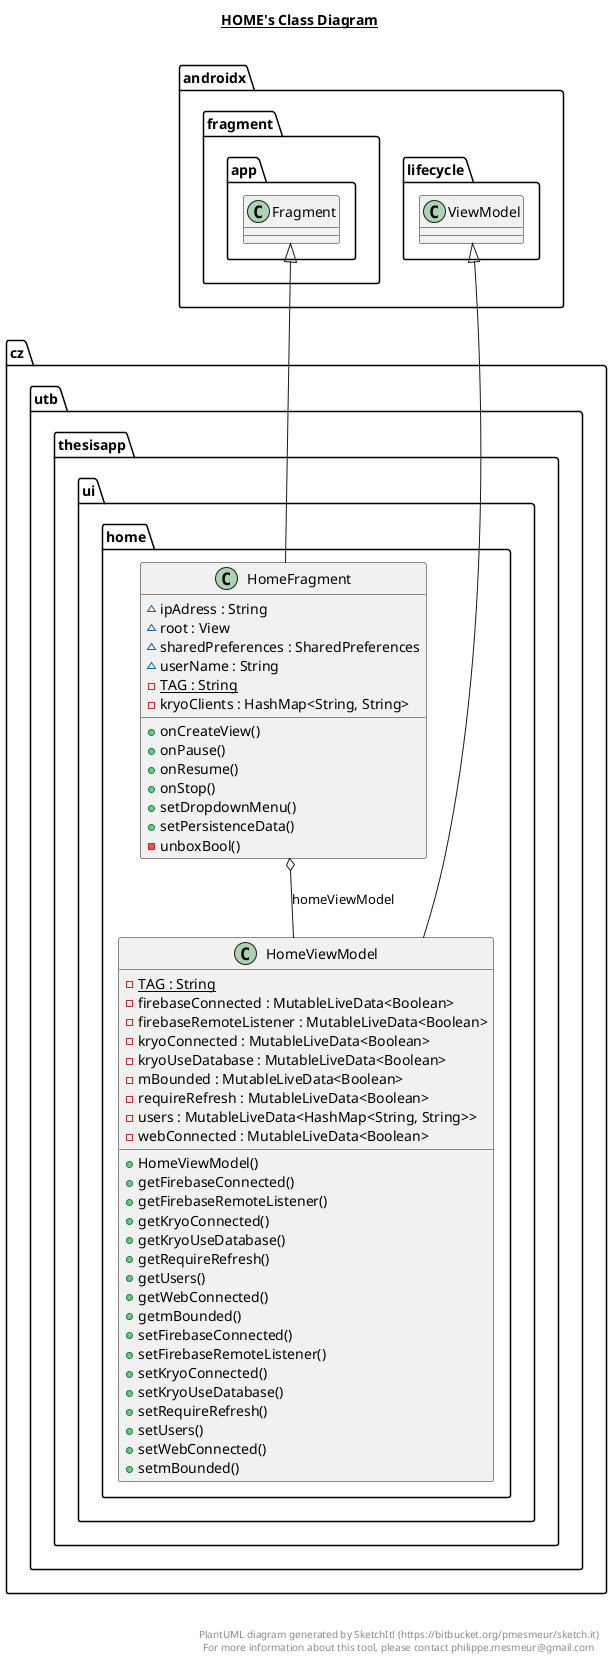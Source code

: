 @startuml

title __HOME's Class Diagram__\n

  namespace cz.utb.thesisapp {
    namespace ui.home {
      class cz.utb.thesisapp.ui.home.HomeFragment {
          ~ ipAdress : String
          ~ root : View
          ~ sharedPreferences : SharedPreferences
          ~ userName : String
          {static} - TAG : String
          - kryoClients : HashMap<String, String>
          + onCreateView()
          + onPause()
          + onResume()
          + onStop()
          + setDropdownMenu()
          + setPersistenceData()
          - unboxBool()
      }
    }
  }
  

  namespace cz.utb.thesisapp {
    namespace ui.home {
      class cz.utb.thesisapp.ui.home.HomeViewModel {
          {static} - TAG : String
          - firebaseConnected : MutableLiveData<Boolean>
          - firebaseRemoteListener : MutableLiveData<Boolean>
          - kryoConnected : MutableLiveData<Boolean>
          - kryoUseDatabase : MutableLiveData<Boolean>
          - mBounded : MutableLiveData<Boolean>
          - requireRefresh : MutableLiveData<Boolean>
          - users : MutableLiveData<HashMap<String, String>>
          - webConnected : MutableLiveData<Boolean>
          + HomeViewModel()
          + getFirebaseConnected()
          + getFirebaseRemoteListener()
          + getKryoConnected()
          + getKryoUseDatabase()
          + getRequireRefresh()
          + getUsers()
          + getWebConnected()
          + getmBounded()
          + setFirebaseConnected()
          + setFirebaseRemoteListener()
          + setKryoConnected()
          + setKryoUseDatabase()
          + setRequireRefresh()
          + setUsers()
          + setWebConnected()
          + setmBounded()
      }
    }
  }
  

  cz.utb.thesisapp.ui.home.HomeFragment -up-|> androidx.fragment.app.Fragment
  cz.utb.thesisapp.ui.home.HomeFragment o-- cz.utb.thesisapp.ui.home.HomeViewModel : homeViewModel
  cz.utb.thesisapp.ui.home.HomeViewModel -up-|> androidx.lifecycle.ViewModel


right footer


PlantUML diagram generated by SketchIt! (https://bitbucket.org/pmesmeur/sketch.it)
For more information about this tool, please contact philippe.mesmeur@gmail.com
endfooter

@enduml
